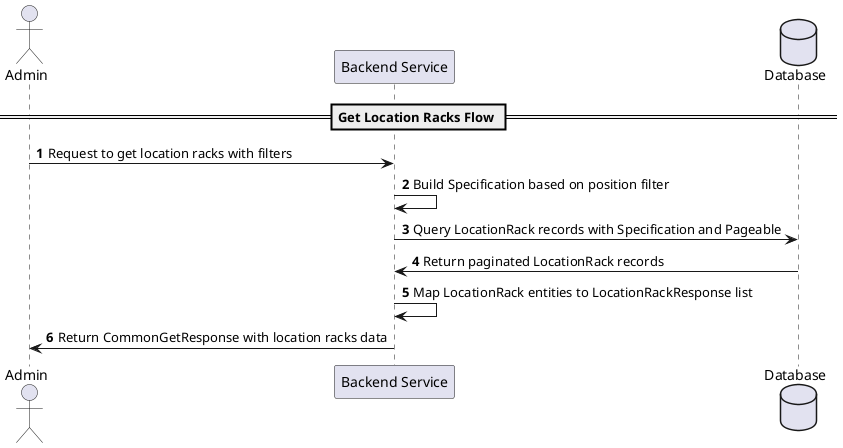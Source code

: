 @startuml
autonumber

actor Admin as "Admin"
participant Backend as "Backend Service"
database DB as "Database"

== Get Location Racks Flow ==
Admin -> Backend: Request to get location racks with filters
Backend -> Backend: Build Specification based on position filter
Backend -> DB: Query LocationRack records with Specification and Pageable
DB -> Backend: Return paginated LocationRack records
Backend -> Backend: Map LocationRack entities to LocationRackResponse list
Backend -> Admin: Return CommonGetResponse with location racks data
@enduml
